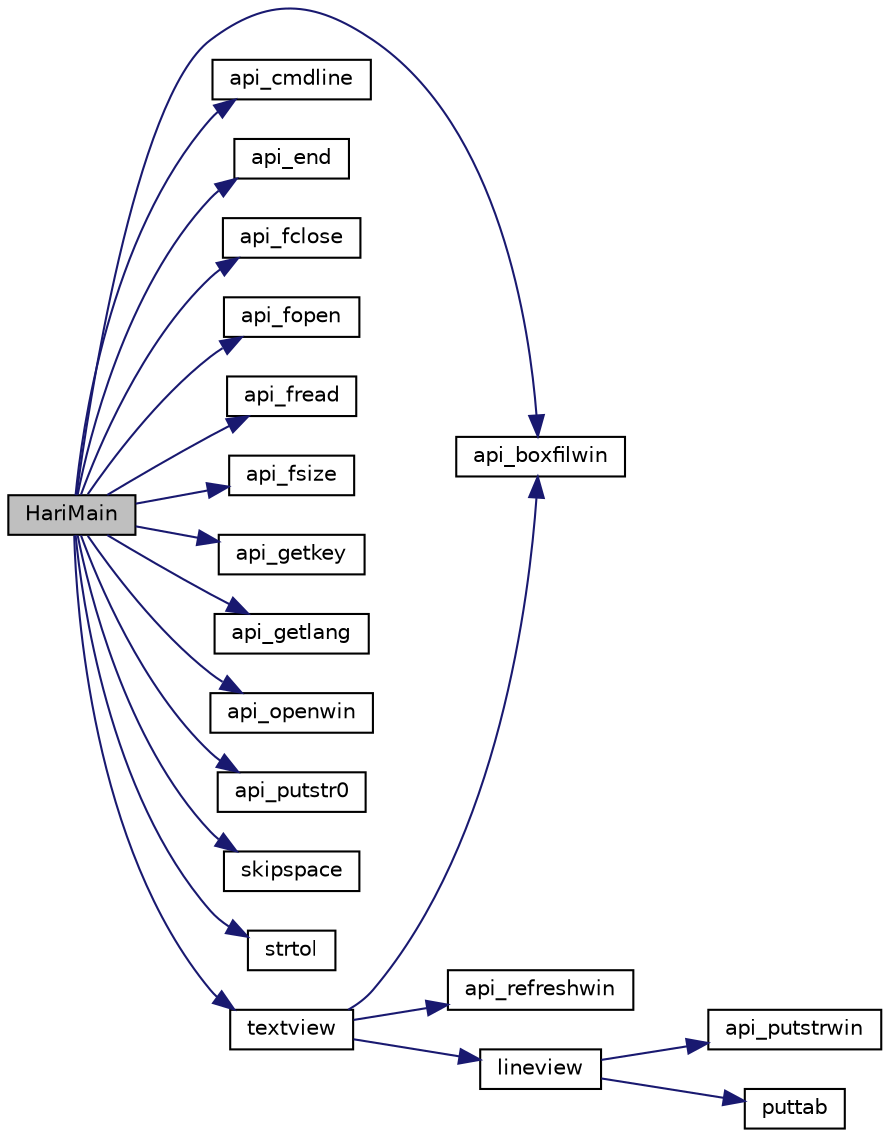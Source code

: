 digraph "HariMain"
{
 // LATEX_PDF_SIZE
  edge [fontname="Helvetica",fontsize="10",labelfontname="Helvetica",labelfontsize="10"];
  node [fontname="Helvetica",fontsize="10",shape=record];
  rankdir="LR";
  Node1 [label="HariMain",height=0.2,width=0.4,color="black", fillcolor="grey75", style="filled", fontcolor="black",tooltip=" "];
  Node1 -> Node2 [color="midnightblue",fontsize="10",style="solid",fontname="Helvetica"];
  Node2 [label="api_boxfilwin",height=0.2,width=0.4,color="black", fillcolor="white", style="filled",URL="$apilib_8h.html#aeb90139a38ff3dcdc979ba44ad1837b9",tooltip="指定ウインドウに四角形を描画する"];
  Node1 -> Node3 [color="midnightblue",fontsize="10",style="solid",fontname="Helvetica"];
  Node3 [label="api_cmdline",height=0.2,width=0.4,color="black", fillcolor="white", style="filled",URL="$apilib_8h.html#ac8bc75d7141e66f2637c025f84047776",tooltip="コマンドラインの取得を行います"];
  Node1 -> Node4 [color="midnightblue",fontsize="10",style="solid",fontname="Helvetica"];
  Node4 [label="api_end",height=0.2,width=0.4,color="black", fillcolor="white", style="filled",URL="$apilib_8h.html#ad75f3bbaa1d5c628c07566f9eba2dba3",tooltip="終了API"];
  Node1 -> Node5 [color="midnightblue",fontsize="10",style="solid",fontname="Helvetica"];
  Node5 [label="api_fclose",height=0.2,width=0.4,color="black", fillcolor="white", style="filled",URL="$apilib_8h.html#a18d60de48f71d49a1a27e773efedbd02",tooltip="ファイルをクローズします"];
  Node1 -> Node6 [color="midnightblue",fontsize="10",style="solid",fontname="Helvetica"];
  Node6 [label="api_fopen",height=0.2,width=0.4,color="black", fillcolor="white", style="filled",URL="$apilib_8h.html#a155758bfd8c2b64c8e6d765143be6c84",tooltip="ファイルをオープンします"];
  Node1 -> Node7 [color="midnightblue",fontsize="10",style="solid",fontname="Helvetica"];
  Node7 [label="api_fread",height=0.2,width=0.4,color="black", fillcolor="white", style="filled",URL="$apilib_8h.html#a7d1641cc295ecdcb06e69af9391a6b85",tooltip="ファイルを読み込みます"];
  Node1 -> Node8 [color="midnightblue",fontsize="10",style="solid",fontname="Helvetica"];
  Node8 [label="api_fsize",height=0.2,width=0.4,color="black", fillcolor="white", style="filled",URL="$apilib_8h.html#ad3b6b9b3cca8d46f06862b8cd7820ed2",tooltip="ファイルサイズを取得します"];
  Node1 -> Node9 [color="midnightblue",fontsize="10",style="solid",fontname="Helvetica"];
  Node9 [label="api_getkey",height=0.2,width=0.4,color="black", fillcolor="white", style="filled",URL="$apilib_8h.html#a3140d6ff11e61bca4fb683b070bfd836",tooltip="キー入力を受け付けます"];
  Node1 -> Node10 [color="midnightblue",fontsize="10",style="solid",fontname="Helvetica"];
  Node10 [label="api_getlang",height=0.2,width=0.4,color="black", fillcolor="white", style="filled",URL="$apilib_8h.html#a870f813d01b59733542e973ddea889a3",tooltip="現在の言語モードを表示します"];
  Node1 -> Node11 [color="midnightblue",fontsize="10",style="solid",fontname="Helvetica"];
  Node11 [label="api_openwin",height=0.2,width=0.4,color="black", fillcolor="white", style="filled",URL="$apilib_8h.html#afdd7af308e25e9174f9a5d8544a5874a",tooltip="ウインドウを生成する"];
  Node1 -> Node12 [color="midnightblue",fontsize="10",style="solid",fontname="Helvetica"];
  Node12 [label="api_putstr0",height=0.2,width=0.4,color="black", fillcolor="white", style="filled",URL="$apilib_8h.html#af73b71034391b78e6e7973d201eca509",tooltip="文字列表示する"];
  Node1 -> Node13 [color="midnightblue",fontsize="10",style="solid",fontname="Helvetica"];
  Node13 [label="skipspace",height=0.2,width=0.4,color="black", fillcolor="white", style="filled",URL="$tview_8c.html#acb434f56082da1ca2df92ef0ef5d1cca",tooltip=" "];
  Node1 -> Node14 [color="midnightblue",fontsize="10",style="solid",fontname="Helvetica"];
  Node14 [label="strtol",height=0.2,width=0.4,color="black", fillcolor="white", style="filled",URL="$tview_8c.html#a7418ba78f60266251451ba514438fb26",tooltip=" "];
  Node1 -> Node15 [color="midnightblue",fontsize="10",style="solid",fontname="Helvetica"];
  Node15 [label="textview",height=0.2,width=0.4,color="black", fillcolor="white", style="filled",URL="$tview_8c.html#a54a9ebd4dc8e09f17793c9b8930b95fe",tooltip=" "];
  Node15 -> Node2 [color="midnightblue",fontsize="10",style="solid",fontname="Helvetica"];
  Node15 -> Node16 [color="midnightblue",fontsize="10",style="solid",fontname="Helvetica"];
  Node16 [label="api_refreshwin",height=0.2,width=0.4,color="black", fillcolor="white", style="filled",URL="$apilib_8h.html#a18d54e0d52c16733738a357e44c4e22c",tooltip="ウインドウのリフレッシュを行う オートリフレッシュ無効時にはこの関数でマニュアルリフレッシュを行ってください オートリフレッシュ無効化の方法はウインドウIDをインクリメントしてください"];
  Node15 -> Node17 [color="midnightblue",fontsize="10",style="solid",fontname="Helvetica"];
  Node17 [label="lineview",height=0.2,width=0.4,color="black", fillcolor="white", style="filled",URL="$tview_8c.html#a6c56d48bc6780d78d31c05ebed51ac1e",tooltip=" "];
  Node17 -> Node18 [color="midnightblue",fontsize="10",style="solid",fontname="Helvetica"];
  Node18 [label="api_putstrwin",height=0.2,width=0.4,color="black", fillcolor="white", style="filled",URL="$apilib_8h.html#a0f22d2c11b8765707b2f30f188eb659c",tooltip="指定ウインドウに文字列を表示する"];
  Node17 -> Node19 [color="midnightblue",fontsize="10",style="solid",fontname="Helvetica"];
  Node19 [label="puttab",height=0.2,width=0.4,color="black", fillcolor="white", style="filled",URL="$tview_8c.html#a5dfcef88838300f8bc90cedf2f1c01cb",tooltip=" "];
}
